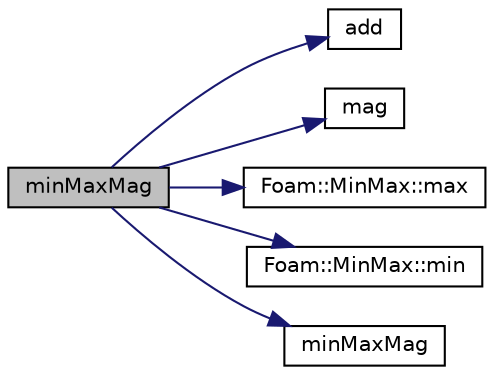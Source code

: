 digraph "minMaxMag"
{
  bgcolor="transparent";
  edge [fontname="Helvetica",fontsize="10",labelfontname="Helvetica",labelfontsize="10"];
  node [fontname="Helvetica",fontsize="10",shape=record];
  rankdir="LR";
  Node1 [label="minMaxMag",height=0.2,width=0.4,color="black", fillcolor="grey75", style="filled" fontcolor="black"];
  Node1 -> Node2 [color="midnightblue",fontsize="10",style="solid",fontname="Helvetica"];
  Node2 [label="add",height=0.2,width=0.4,color="black",URL="$namespaceFoam.html#a8d90b63d17d5d750735638b24d06454c"];
  Node1 -> Node3 [color="midnightblue",fontsize="10",style="solid",fontname="Helvetica"];
  Node3 [label="mag",height=0.2,width=0.4,color="black",URL="$namespaceFoam.html#a834bb6faa2fd38f3b65634f2e1987e97"];
  Node1 -> Node4 [color="midnightblue",fontsize="10",style="solid",fontname="Helvetica"];
  Node4 [label="Foam::MinMax::max",height=0.2,width=0.4,color="black",URL="$classFoam_1_1MinMax.html#a88372cc4438fad1c3fbe0b9ace725f7d",tooltip="The max value (second) "];
  Node1 -> Node5 [color="midnightblue",fontsize="10",style="solid",fontname="Helvetica"];
  Node5 [label="Foam::MinMax::min",height=0.2,width=0.4,color="black",URL="$classFoam_1_1MinMax.html#aa9cf87fc59283ed2e5e7002c011169f9",tooltip="The min value (first) "];
  Node1 -> Node6 [color="midnightblue",fontsize="10",style="solid",fontname="Helvetica"];
  Node6 [label="minMaxMag",height=0.2,width=0.4,color="black",URL="$namespaceFoam.html#ad9c197d99f611fabcf07638b5d2a6d49"];
}
